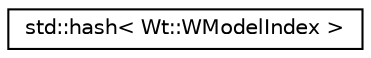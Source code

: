 digraph "Graphical Class Hierarchy"
{
 // LATEX_PDF_SIZE
  edge [fontname="Helvetica",fontsize="10",labelfontname="Helvetica",labelfontsize="10"];
  node [fontname="Helvetica",fontsize="10",shape=record];
  rankdir="LR";
  Node0 [label="std::hash\< Wt::WModelIndex \>",height=0.2,width=0.4,color="black", fillcolor="white", style="filled",URL="$structstd_1_1hash_3_01Wt_1_1WModelIndex_01_4.html",tooltip=" "];
}
